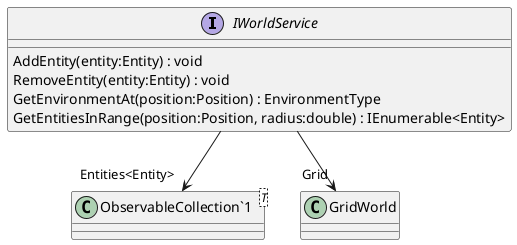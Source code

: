 @startuml
interface IWorldService {
    AddEntity(entity:Entity) : void
    RemoveEntity(entity:Entity) : void
    GetEnvironmentAt(position:Position) : EnvironmentType
    GetEntitiesInRange(position:Position, radius:double) : IEnumerable<Entity>
}
class "ObservableCollection`1"<T> {
}
IWorldService --> "Entities<Entity>" "ObservableCollection`1"
IWorldService --> "Grid" GridWorld
@enduml

